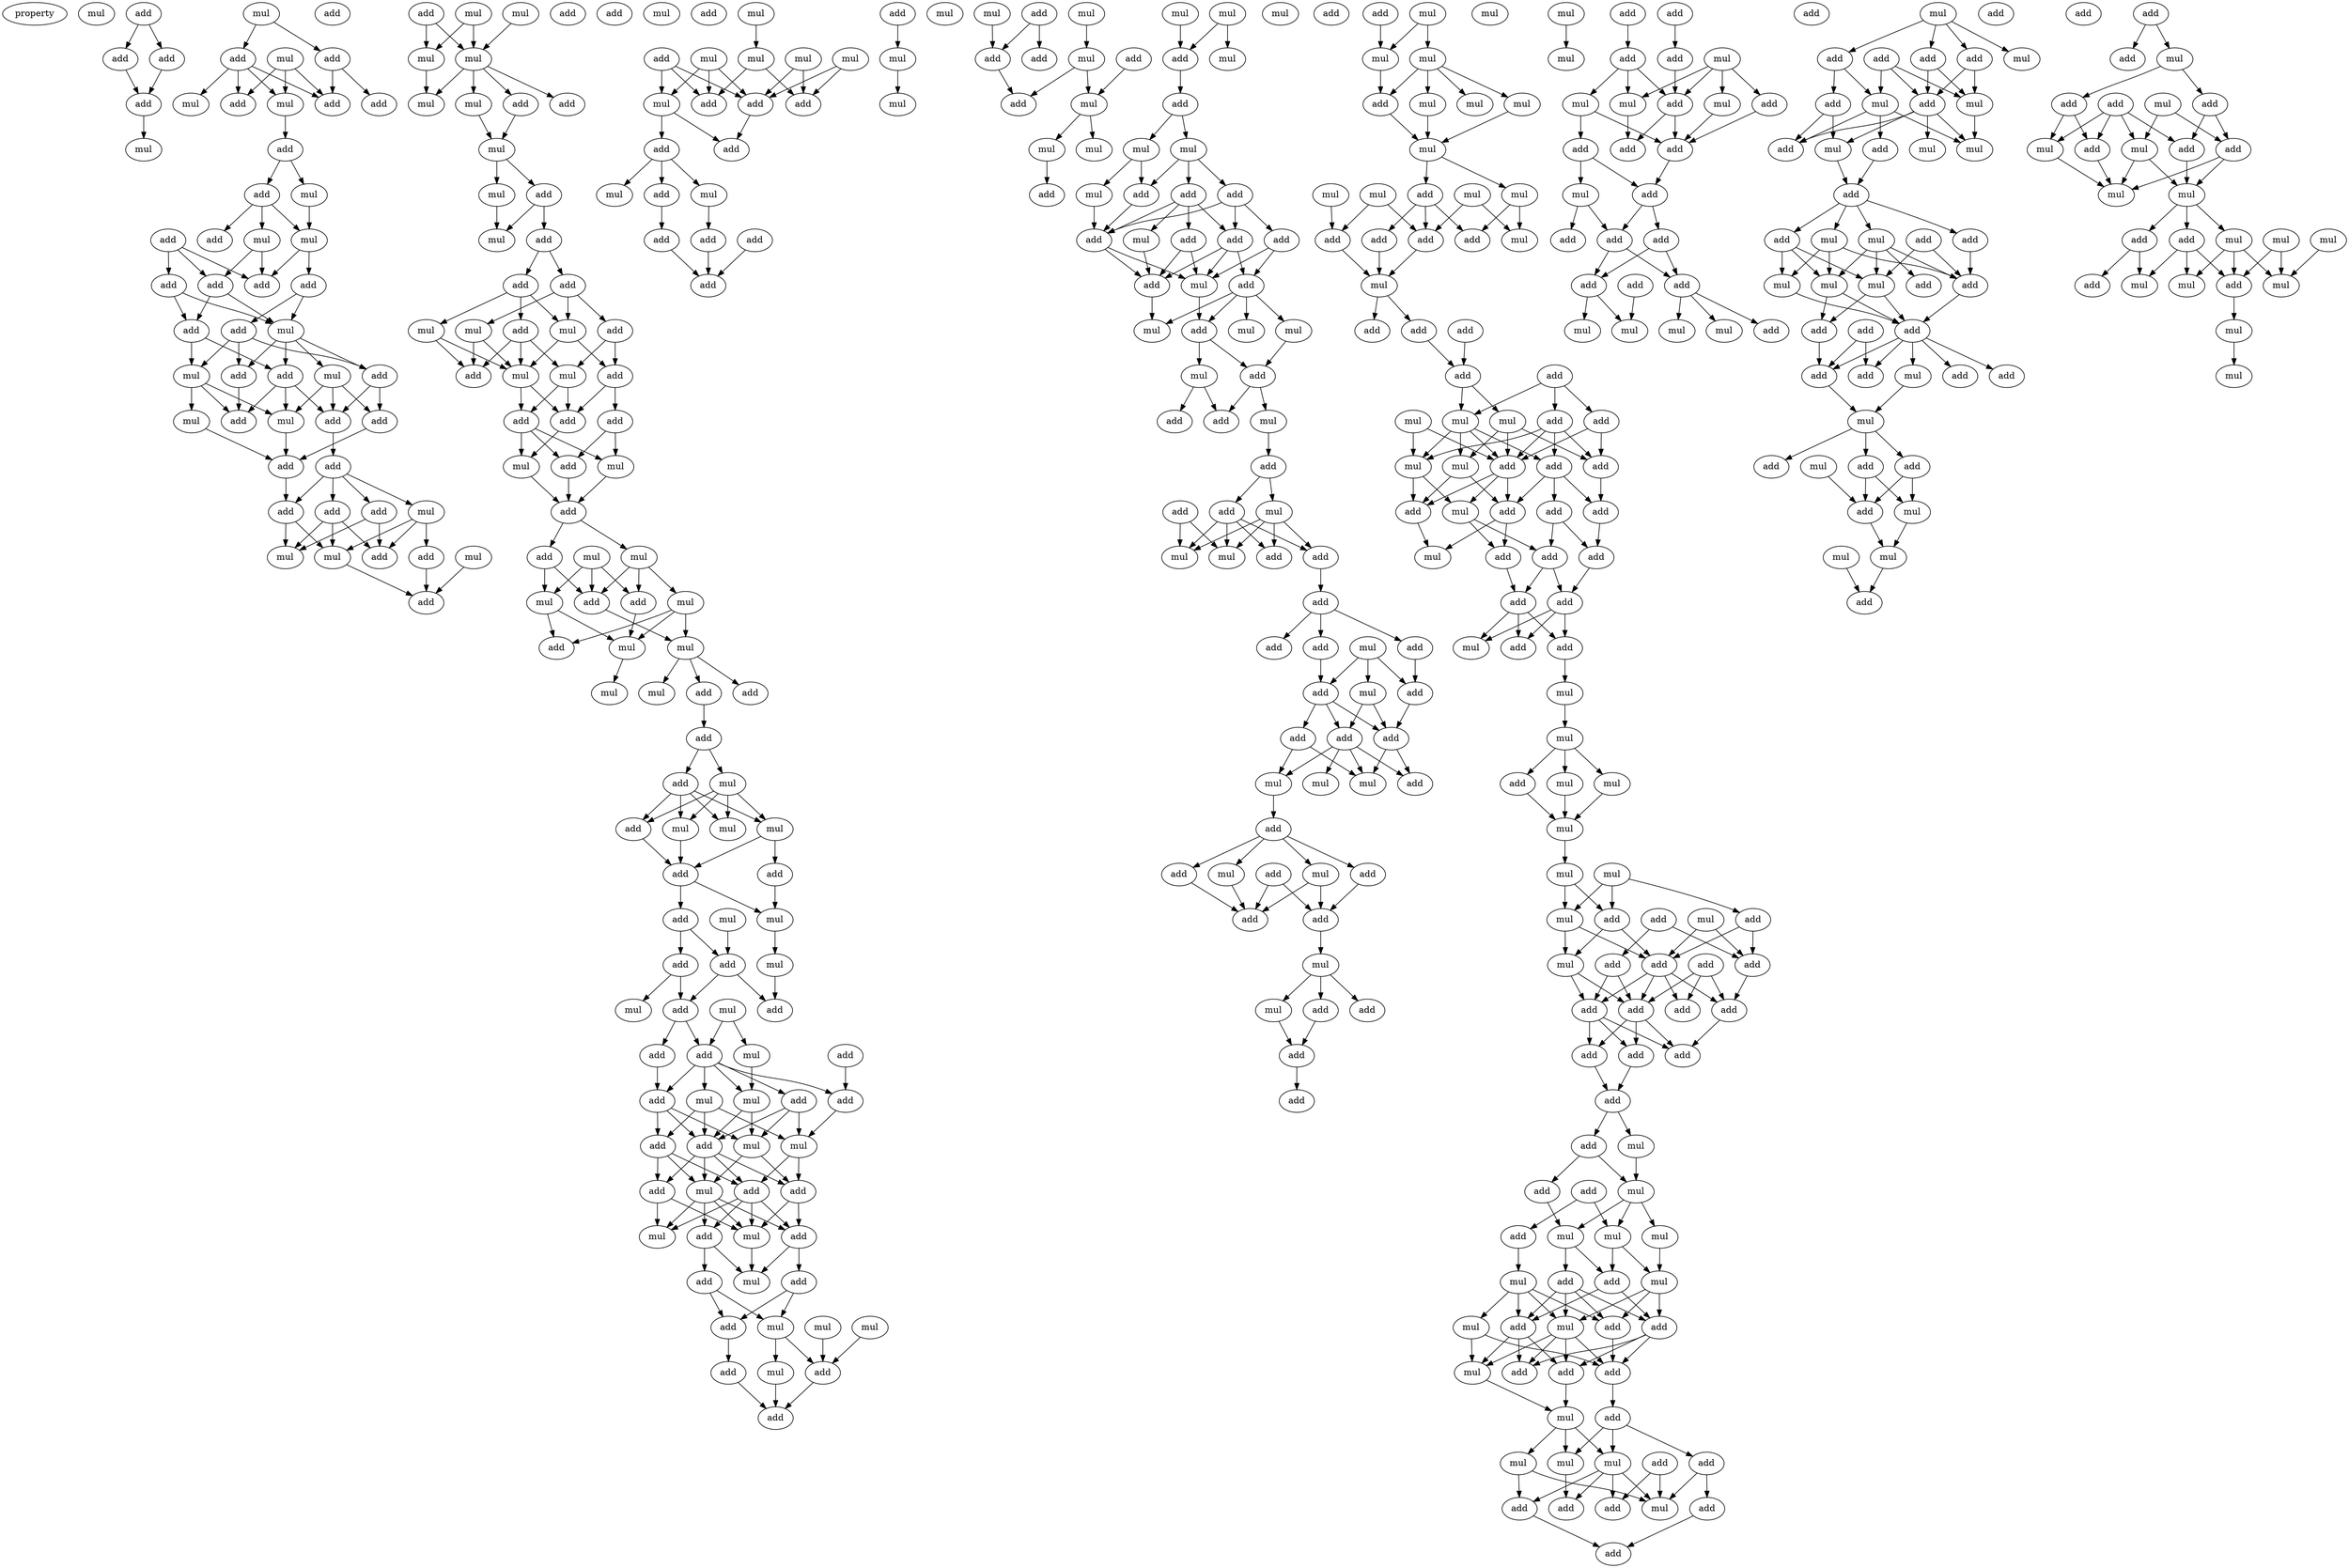digraph {
    node [fontcolor=black]
    property [mul=2,lf=1.7]
    0 [ label = mul ];
    1 [ label = add ];
    2 [ label = add ];
    3 [ label = add ];
    4 [ label = add ];
    5 [ label = mul ];
    6 [ label = mul ];
    7 [ label = add ];
    8 [ label = mul ];
    9 [ label = add ];
    10 [ label = add ];
    11 [ label = add ];
    12 [ label = mul ];
    13 [ label = add ];
    14 [ label = mul ];
    15 [ label = add ];
    16 [ label = add ];
    17 [ label = mul ];
    18 [ label = mul ];
    19 [ label = add ];
    20 [ label = add ];
    21 [ label = mul ];
    22 [ label = add ];
    23 [ label = add ];
    24 [ label = add ];
    25 [ label = add ];
    26 [ label = mul ];
    27 [ label = add ];
    28 [ label = add ];
    29 [ label = add ];
    30 [ label = add ];
    31 [ label = mul ];
    32 [ label = add ];
    33 [ label = mul ];
    34 [ label = mul ];
    35 [ label = add ];
    36 [ label = add ];
    37 [ label = add ];
    38 [ label = mul ];
    39 [ label = add ];
    40 [ label = add ];
    41 [ label = add ];
    42 [ label = add ];
    43 [ label = mul ];
    44 [ label = add ];
    45 [ label = add ];
    46 [ label = mul ];
    47 [ label = mul ];
    48 [ label = add ];
    49 [ label = mul ];
    50 [ label = add ];
    51 [ label = add ];
    52 [ label = mul ];
    53 [ label = mul ];
    54 [ label = add ];
    55 [ label = add ];
    56 [ label = mul ];
    57 [ label = mul ];
    58 [ label = mul ];
    59 [ label = mul ];
    60 [ label = add ];
    61 [ label = add ];
    62 [ label = add ];
    63 [ label = mul ];
    64 [ label = add ];
    65 [ label = mul ];
    66 [ label = mul ];
    67 [ label = mul ];
    68 [ label = add ];
    69 [ label = add ];
    70 [ label = add ];
    71 [ label = mul ];
    72 [ label = add ];
    73 [ label = add ];
    74 [ label = mul ];
    75 [ label = mul ];
    76 [ label = add ];
    77 [ label = add ];
    78 [ label = mul ];
    79 [ label = mul ];
    80 [ label = add ];
    81 [ label = add ];
    82 [ label = add ];
    83 [ label = mul ];
    84 [ label = add ];
    85 [ label = mul ];
    86 [ label = add ];
    87 [ label = mul ];
    88 [ label = add ];
    89 [ label = mul ];
    90 [ label = add ];
    91 [ label = mul ];
    92 [ label = add ];
    93 [ label = mul ];
    94 [ label = mul ];
    95 [ label = add ];
    96 [ label = mul ];
    97 [ label = mul ];
    98 [ label = add ];
    99 [ label = mul ];
    100 [ label = add ];
    101 [ label = add ];
    102 [ label = mul ];
    103 [ label = add ];
    104 [ label = add ];
    105 [ label = mul ];
    106 [ label = mul ];
    107 [ label = mul ];
    108 [ label = add ];
    109 [ label = add ];
    110 [ label = add ];
    111 [ label = mul ];
    112 [ label = mul ];
    113 [ label = add ];
    114 [ label = add ];
    115 [ label = mul ];
    116 [ label = mul ];
    117 [ label = add ];
    118 [ label = add ];
    119 [ label = mul ];
    120 [ label = add ];
    121 [ label = mul ];
    122 [ label = add ];
    123 [ label = add ];
    124 [ label = add ];
    125 [ label = mul ];
    126 [ label = mul ];
    127 [ label = add ];
    128 [ label = add ];
    129 [ label = add ];
    130 [ label = mul ];
    131 [ label = mul ];
    132 [ label = add ];
    133 [ label = add ];
    134 [ label = mul ];
    135 [ label = add ];
    136 [ label = add ];
    137 [ label = add ];
    138 [ label = mul ];
    139 [ label = mul ];
    140 [ label = add ];
    141 [ label = add ];
    142 [ label = mul ];
    143 [ label = add ];
    144 [ label = add ];
    145 [ label = add ];
    146 [ label = mul ];
    147 [ label = mul ];
    148 [ label = mul ];
    149 [ label = mul ];
    150 [ label = add ];
    151 [ label = add ];
    152 [ label = add ];
    153 [ label = mul ];
    154 [ label = mul ];
    155 [ label = mul ];
    156 [ label = add ];
    157 [ label = mul ];
    158 [ label = mul ];
    159 [ label = add ];
    160 [ label = add ];
    161 [ label = mul ];
    162 [ label = add ];
    163 [ label = add ];
    164 [ label = add ];
    165 [ label = mul ];
    166 [ label = mul ];
    167 [ label = add ];
    168 [ label = add ];
    169 [ label = add ];
    170 [ label = add ];
    171 [ label = add ];
    172 [ label = add ];
    173 [ label = mul ];
    174 [ label = mul ];
    175 [ label = mul ];
    176 [ label = mul ];
    177 [ label = mul ];
    178 [ label = add ];
    179 [ label = add ];
    180 [ label = add ];
    181 [ label = add ];
    182 [ label = mul ];
    183 [ label = add ];
    184 [ label = mul ];
    185 [ label = mul ];
    186 [ label = mul ];
    187 [ label = add ];
    188 [ label = mul ];
    189 [ label = mul ];
    190 [ label = add ];
    191 [ label = mul ];
    192 [ label = add ];
    193 [ label = mul ];
    194 [ label = mul ];
    195 [ label = add ];
    196 [ label = add ];
    197 [ label = mul ];
    198 [ label = add ];
    199 [ label = add ];
    200 [ label = mul ];
    201 [ label = add ];
    202 [ label = add ];
    203 [ label = add ];
    204 [ label = add ];
    205 [ label = add ];
    206 [ label = mul ];
    207 [ label = mul ];
    208 [ label = mul ];
    209 [ label = mul ];
    210 [ label = add ];
    211 [ label = mul ];
    212 [ label = add ];
    213 [ label = mul ];
    214 [ label = add ];
    215 [ label = add ];
    216 [ label = add ];
    217 [ label = add ];
    218 [ label = add ];
    219 [ label = mul ];
    220 [ label = mul ];
    221 [ label = mul ];
    222 [ label = add ];
    223 [ label = add ];
    224 [ label = add ];
    225 [ label = add ];
    226 [ label = mul ];
    227 [ label = add ];
    228 [ label = add ];
    229 [ label = mul ];
    230 [ label = add ];
    231 [ label = mul ];
    232 [ label = add ];
    233 [ label = add ];
    234 [ label = add ];
    235 [ label = add ];
    236 [ label = add ];
    237 [ label = mul ];
    238 [ label = mul ];
    239 [ label = add ];
    240 [ label = mul ];
    241 [ label = add ];
    242 [ label = mul ];
    243 [ label = add ];
    244 [ label = add ];
    245 [ label = add ];
    246 [ label = mul ];
    247 [ label = add ];
    248 [ label = add ];
    249 [ label = mul ];
    250 [ label = add ];
    251 [ label = mul ];
    252 [ label = add ];
    253 [ label = add ];
    254 [ label = add ];
    255 [ label = mul ];
    256 [ label = add ];
    257 [ label = mul ];
    258 [ label = mul ];
    259 [ label = mul ];
    260 [ label = mul ];
    261 [ label = add ];
    262 [ label = mul ];
    263 [ label = mul ];
    264 [ label = add ];
    265 [ label = mul ];
    266 [ label = mul ];
    267 [ label = mul ];
    268 [ label = mul ];
    269 [ label = add ];
    270 [ label = add ];
    271 [ label = add ];
    272 [ label = add ];
    273 [ label = mul ];
    274 [ label = mul ];
    275 [ label = add ];
    276 [ label = add ];
    277 [ label = mul ];
    278 [ label = add ];
    279 [ label = add ];
    280 [ label = add ];
    281 [ label = mul ];
    282 [ label = mul ];
    283 [ label = add ];
    284 [ label = mul ];
    285 [ label = add ];
    286 [ label = mul ];
    287 [ label = add ];
    288 [ label = add ];
    289 [ label = add ];
    290 [ label = mul ];
    291 [ label = add ];
    292 [ label = add ];
    293 [ label = mul ];
    294 [ label = add ];
    295 [ label = add ];
    296 [ label = add ];
    297 [ label = add ];
    298 [ label = mul ];
    299 [ label = add ];
    300 [ label = add ];
    301 [ label = add ];
    302 [ label = mul ];
    303 [ label = add ];
    304 [ label = add ];
    305 [ label = mul ];
    306 [ label = mul ];
    307 [ label = mul ];
    308 [ label = add ];
    309 [ label = mul ];
    310 [ label = mul ];
    311 [ label = mul ];
    312 [ label = mul ];
    313 [ label = mul ];
    314 [ label = mul ];
    315 [ label = mul ];
    316 [ label = add ];
    317 [ label = add ];
    318 [ label = add ];
    319 [ label = mul ];
    320 [ label = add ];
    321 [ label = mul ];
    322 [ label = add ];
    323 [ label = add ];
    324 [ label = add ];
    325 [ label = add ];
    326 [ label = add ];
    327 [ label = add ];
    328 [ label = add ];
    329 [ label = add ];
    330 [ label = add ];
    331 [ label = add ];
    332 [ label = add ];
    333 [ label = mul ];
    334 [ label = add ];
    335 [ label = add ];
    336 [ label = add ];
    337 [ label = mul ];
    338 [ label = mul ];
    339 [ label = mul ];
    340 [ label = add ];
    341 [ label = mul ];
    342 [ label = add ];
    343 [ label = mul ];
    344 [ label = mul ];
    345 [ label = add ];
    346 [ label = mul ];
    347 [ label = add ];
    348 [ label = add ];
    349 [ label = add ];
    350 [ label = mul ];
    351 [ label = add ];
    352 [ label = add ];
    353 [ label = add ];
    354 [ label = mul ];
    355 [ label = mul ];
    356 [ label = add ];
    357 [ label = add ];
    358 [ label = mul ];
    359 [ label = mul ];
    360 [ label = mul ];
    361 [ label = add ];
    362 [ label = add ];
    363 [ label = add ];
    364 [ label = mul ];
    365 [ label = add ];
    366 [ label = add ];
    367 [ label = add ];
    368 [ label = add ];
    369 [ label = add ];
    370 [ label = add ];
    371 [ label = add ];
    372 [ label = mul ];
    373 [ label = add ];
    374 [ label = add ];
    375 [ label = mul ];
    376 [ label = mul ];
    377 [ label = mul ];
    378 [ label = add ];
    379 [ label = add ];
    380 [ label = add ];
    381 [ label = add ];
    382 [ label = add ];
    383 [ label = mul ];
    384 [ label = add ];
    385 [ label = add ];
    386 [ label = add ];
    387 [ label = add ];
    388 [ label = add ];
    389 [ label = add ];
    390 [ label = add ];
    391 [ label = mul ];
    392 [ label = mul ];
    393 [ label = mul ];
    394 [ label = mul ];
    395 [ label = mul ];
    396 [ label = add ];
    397 [ label = add ];
    398 [ label = add ];
    399 [ label = add ];
    400 [ label = mul ];
    401 [ label = mul ];
    402 [ label = add ];
    403 [ label = add ];
    404 [ label = mul ];
    405 [ label = add ];
    406 [ label = mul ];
    407 [ label = mul ];
    408 [ label = add ];
    409 [ label = mul ];
    410 [ label = add ];
    411 [ label = add ];
    412 [ label = add ];
    413 [ label = mul ];
    414 [ label = add ];
    415 [ label = mul ];
    416 [ label = add ];
    417 [ label = mul ];
    418 [ label = mul ];
    419 [ label = mul ];
    420 [ label = add ];
    421 [ label = add ];
    422 [ label = add ];
    423 [ label = add ];
    424 [ label = add ];
    425 [ label = add ];
    426 [ label = add ];
    427 [ label = add ];
    428 [ label = mul ];
    429 [ label = mul ];
    430 [ label = mul ];
    431 [ label = add ];
    432 [ label = add ];
    433 [ label = add ];
    434 [ label = add ];
    435 [ label = mul ];
    436 [ label = mul ];
    437 [ label = mul ];
    438 [ label = add ];
    439 [ label = add ];
    440 [ label = add ];
    441 [ label = add ];
    442 [ label = add ];
    443 [ label = mul ];
    444 [ label = mul ];
    445 [ label = add ];
    446 [ label = add ];
    447 [ label = add ];
    448 [ label = add ];
    449 [ label = mul ];
    450 [ label = mul ];
    451 [ label = add ];
    452 [ label = add ];
    453 [ label = mul ];
    454 [ label = mul ];
    455 [ label = mul ];
    456 [ label = add ];
    457 [ label = mul ];
    458 [ label = add ];
    459 [ label = mul ];
    460 [ label = add ];
    461 [ label = mul ];
    462 [ label = mul ];
    463 [ label = mul ];
    464 [ label = add ];
    465 [ label = mul ];
    466 [ label = mul ];
    1 -> 2 [ name = 0 ];
    1 -> 3 [ name = 1 ];
    2 -> 4 [ name = 2 ];
    3 -> 4 [ name = 3 ];
    4 -> 6 [ name = 4 ];
    5 -> 7 [ name = 5 ];
    5 -> 9 [ name = 6 ];
    7 -> 11 [ name = 7 ];
    7 -> 12 [ name = 8 ];
    7 -> 13 [ name = 9 ];
    7 -> 14 [ name = 10 ];
    8 -> 11 [ name = 11 ];
    8 -> 13 [ name = 12 ];
    8 -> 14 [ name = 13 ];
    9 -> 10 [ name = 14 ];
    9 -> 13 [ name = 15 ];
    14 -> 15 [ name = 16 ];
    15 -> 16 [ name = 17 ];
    15 -> 17 [ name = 18 ];
    16 -> 18 [ name = 19 ];
    16 -> 19 [ name = 20 ];
    16 -> 21 [ name = 21 ];
    17 -> 18 [ name = 22 ];
    18 -> 22 [ name = 23 ];
    18 -> 25 [ name = 24 ];
    20 -> 22 [ name = 25 ];
    20 -> 23 [ name = 26 ];
    20 -> 24 [ name = 27 ];
    21 -> 22 [ name = 28 ];
    21 -> 24 [ name = 29 ];
    23 -> 26 [ name = 30 ];
    23 -> 27 [ name = 31 ];
    24 -> 26 [ name = 32 ];
    24 -> 27 [ name = 33 ];
    25 -> 26 [ name = 34 ];
    25 -> 28 [ name = 35 ];
    26 -> 29 [ name = 36 ];
    26 -> 30 [ name = 37 ];
    26 -> 31 [ name = 38 ];
    26 -> 32 [ name = 39 ];
    27 -> 29 [ name = 40 ];
    27 -> 33 [ name = 41 ];
    28 -> 30 [ name = 42 ];
    28 -> 32 [ name = 43 ];
    28 -> 33 [ name = 44 ];
    29 -> 34 [ name = 45 ];
    29 -> 35 [ name = 46 ];
    29 -> 36 [ name = 47 ];
    30 -> 35 [ name = 48 ];
    31 -> 34 [ name = 49 ];
    31 -> 36 [ name = 50 ];
    31 -> 37 [ name = 51 ];
    32 -> 36 [ name = 52 ];
    32 -> 37 [ name = 53 ];
    33 -> 34 [ name = 54 ];
    33 -> 35 [ name = 55 ];
    33 -> 38 [ name = 56 ];
    34 -> 39 [ name = 57 ];
    36 -> 40 [ name = 58 ];
    37 -> 39 [ name = 59 ];
    38 -> 39 [ name = 60 ];
    39 -> 41 [ name = 61 ];
    40 -> 41 [ name = 62 ];
    40 -> 42 [ name = 63 ];
    40 -> 43 [ name = 64 ];
    40 -> 44 [ name = 65 ];
    41 -> 47 [ name = 66 ];
    41 -> 49 [ name = 67 ];
    42 -> 45 [ name = 68 ];
    42 -> 49 [ name = 69 ];
    43 -> 45 [ name = 70 ];
    43 -> 47 [ name = 71 ];
    43 -> 48 [ name = 72 ];
    44 -> 45 [ name = 73 ];
    44 -> 47 [ name = 74 ];
    44 -> 49 [ name = 75 ];
    46 -> 50 [ name = 76 ];
    47 -> 50 [ name = 77 ];
    48 -> 50 [ name = 78 ];
    52 -> 56 [ name = 79 ];
    52 -> 57 [ name = 80 ];
    53 -> 57 [ name = 81 ];
    55 -> 56 [ name = 82 ];
    55 -> 57 [ name = 83 ];
    56 -> 59 [ name = 84 ];
    57 -> 58 [ name = 85 ];
    57 -> 59 [ name = 86 ];
    57 -> 61 [ name = 87 ];
    57 -> 62 [ name = 88 ];
    58 -> 63 [ name = 89 ];
    62 -> 63 [ name = 90 ];
    63 -> 64 [ name = 91 ];
    63 -> 65 [ name = 92 ];
    64 -> 67 [ name = 93 ];
    64 -> 68 [ name = 94 ];
    65 -> 67 [ name = 95 ];
    68 -> 69 [ name = 96 ];
    68 -> 70 [ name = 97 ];
    69 -> 71 [ name = 98 ];
    69 -> 72 [ name = 99 ];
    69 -> 74 [ name = 100 ];
    70 -> 71 [ name = 101 ];
    70 -> 73 [ name = 102 ];
    70 -> 75 [ name = 103 ];
    71 -> 77 [ name = 104 ];
    71 -> 78 [ name = 105 ];
    72 -> 77 [ name = 106 ];
    72 -> 79 [ name = 107 ];
    73 -> 76 [ name = 108 ];
    73 -> 78 [ name = 109 ];
    73 -> 79 [ name = 110 ];
    74 -> 76 [ name = 111 ];
    74 -> 78 [ name = 112 ];
    75 -> 76 [ name = 113 ];
    75 -> 78 [ name = 114 ];
    77 -> 81 [ name = 115 ];
    77 -> 82 [ name = 116 ];
    78 -> 80 [ name = 117 ];
    78 -> 81 [ name = 118 ];
    79 -> 80 [ name = 119 ];
    79 -> 81 [ name = 120 ];
    80 -> 83 [ name = 121 ];
    80 -> 84 [ name = 122 ];
    80 -> 85 [ name = 123 ];
    81 -> 83 [ name = 124 ];
    82 -> 84 [ name = 125 ];
    82 -> 85 [ name = 126 ];
    83 -> 86 [ name = 127 ];
    84 -> 86 [ name = 128 ];
    85 -> 86 [ name = 129 ];
    86 -> 88 [ name = 130 ];
    86 -> 89 [ name = 131 ];
    87 -> 90 [ name = 132 ];
    87 -> 92 [ name = 133 ];
    87 -> 93 [ name = 134 ];
    88 -> 90 [ name = 135 ];
    88 -> 93 [ name = 136 ];
    89 -> 90 [ name = 137 ];
    89 -> 91 [ name = 138 ];
    89 -> 92 [ name = 139 ];
    90 -> 94 [ name = 140 ];
    91 -> 94 [ name = 141 ];
    91 -> 95 [ name = 142 ];
    91 -> 96 [ name = 143 ];
    92 -> 96 [ name = 144 ];
    93 -> 95 [ name = 145 ];
    93 -> 96 [ name = 146 ];
    94 -> 97 [ name = 147 ];
    94 -> 98 [ name = 148 ];
    94 -> 100 [ name = 149 ];
    96 -> 99 [ name = 150 ];
    98 -> 101 [ name = 151 ];
    101 -> 102 [ name = 152 ];
    101 -> 103 [ name = 153 ];
    102 -> 104 [ name = 154 ];
    102 -> 105 [ name = 155 ];
    102 -> 106 [ name = 156 ];
    102 -> 107 [ name = 157 ];
    103 -> 104 [ name = 158 ];
    103 -> 105 [ name = 159 ];
    103 -> 106 [ name = 160 ];
    103 -> 107 [ name = 161 ];
    104 -> 109 [ name = 162 ];
    105 -> 109 [ name = 163 ];
    107 -> 108 [ name = 164 ];
    107 -> 109 [ name = 165 ];
    108 -> 112 [ name = 166 ];
    109 -> 110 [ name = 167 ];
    109 -> 112 [ name = 168 ];
    110 -> 113 [ name = 169 ];
    110 -> 114 [ name = 170 ];
    111 -> 113 [ name = 171 ];
    112 -> 115 [ name = 172 ];
    113 -> 117 [ name = 173 ];
    113 -> 118 [ name = 174 ];
    114 -> 116 [ name = 175 ];
    114 -> 117 [ name = 176 ];
    115 -> 118 [ name = 177 ];
    117 -> 122 [ name = 178 ];
    117 -> 123 [ name = 179 ];
    119 -> 121 [ name = 180 ];
    119 -> 122 [ name = 181 ];
    120 -> 128 [ name = 182 ];
    121 -> 126 [ name = 183 ];
    122 -> 124 [ name = 184 ];
    122 -> 125 [ name = 185 ];
    122 -> 126 [ name = 186 ];
    122 -> 127 [ name = 187 ];
    122 -> 128 [ name = 188 ];
    123 -> 124 [ name = 189 ];
    124 -> 129 [ name = 190 ];
    124 -> 130 [ name = 191 ];
    124 -> 132 [ name = 192 ];
    125 -> 129 [ name = 193 ];
    125 -> 131 [ name = 194 ];
    125 -> 132 [ name = 195 ];
    126 -> 129 [ name = 196 ];
    126 -> 130 [ name = 197 ];
    127 -> 129 [ name = 198 ];
    127 -> 130 [ name = 199 ];
    127 -> 131 [ name = 200 ];
    128 -> 131 [ name = 201 ];
    129 -> 133 [ name = 202 ];
    129 -> 134 [ name = 203 ];
    129 -> 135 [ name = 204 ];
    129 -> 136 [ name = 205 ];
    130 -> 134 [ name = 206 ];
    130 -> 136 [ name = 207 ];
    131 -> 133 [ name = 208 ];
    131 -> 136 [ name = 209 ];
    132 -> 133 [ name = 210 ];
    132 -> 134 [ name = 211 ];
    132 -> 135 [ name = 212 ];
    133 -> 137 [ name = 213 ];
    133 -> 138 [ name = 214 ];
    133 -> 139 [ name = 215 ];
    133 -> 140 [ name = 216 ];
    134 -> 137 [ name = 217 ];
    134 -> 138 [ name = 218 ];
    134 -> 139 [ name = 219 ];
    134 -> 140 [ name = 220 ];
    135 -> 138 [ name = 221 ];
    135 -> 139 [ name = 222 ];
    136 -> 137 [ name = 223 ];
    136 -> 139 [ name = 224 ];
    137 -> 141 [ name = 225 ];
    137 -> 142 [ name = 226 ];
    139 -> 142 [ name = 227 ];
    140 -> 142 [ name = 228 ];
    140 -> 143 [ name = 229 ];
    141 -> 144 [ name = 230 ];
    141 -> 147 [ name = 231 ];
    143 -> 144 [ name = 232 ];
    143 -> 147 [ name = 233 ];
    144 -> 150 [ name = 234 ];
    146 -> 151 [ name = 235 ];
    147 -> 149 [ name = 236 ];
    147 -> 151 [ name = 237 ];
    148 -> 151 [ name = 238 ];
    149 -> 152 [ name = 239 ];
    150 -> 152 [ name = 240 ];
    151 -> 152 [ name = 241 ];
    153 -> 157 [ name = 242 ];
    154 -> 159 [ name = 243 ];
    154 -> 162 [ name = 244 ];
    155 -> 159 [ name = 245 ];
    155 -> 160 [ name = 246 ];
    155 -> 161 [ name = 247 ];
    156 -> 159 [ name = 248 ];
    156 -> 160 [ name = 249 ];
    156 -> 161 [ name = 250 ];
    157 -> 160 [ name = 251 ];
    157 -> 162 [ name = 252 ];
    158 -> 159 [ name = 253 ];
    158 -> 162 [ name = 254 ];
    159 -> 163 [ name = 255 ];
    161 -> 163 [ name = 256 ];
    161 -> 164 [ name = 257 ];
    164 -> 165 [ name = 258 ];
    164 -> 166 [ name = 259 ];
    164 -> 167 [ name = 260 ];
    166 -> 169 [ name = 261 ];
    167 -> 168 [ name = 262 ];
    168 -> 171 [ name = 263 ];
    169 -> 171 [ name = 264 ];
    170 -> 171 [ name = 265 ];
    172 -> 173 [ name = 266 ];
    173 -> 175 [ name = 267 ];
    176 -> 180 [ name = 268 ];
    177 -> 182 [ name = 269 ];
    178 -> 180 [ name = 270 ];
    178 -> 181 [ name = 271 ];
    179 -> 184 [ name = 272 ];
    180 -> 183 [ name = 273 ];
    182 -> 183 [ name = 274 ];
    182 -> 184 [ name = 275 ];
    184 -> 185 [ name = 276 ];
    184 -> 186 [ name = 277 ];
    185 -> 187 [ name = 278 ];
    188 -> 190 [ name = 279 ];
    188 -> 191 [ name = 280 ];
    189 -> 190 [ name = 281 ];
    190 -> 192 [ name = 282 ];
    192 -> 193 [ name = 283 ];
    192 -> 194 [ name = 284 ];
    193 -> 195 [ name = 285 ];
    193 -> 196 [ name = 286 ];
    193 -> 198 [ name = 287 ];
    194 -> 195 [ name = 288 ];
    194 -> 197 [ name = 289 ];
    195 -> 201 [ name = 290 ];
    196 -> 199 [ name = 291 ];
    196 -> 200 [ name = 292 ];
    196 -> 201 [ name = 293 ];
    196 -> 202 [ name = 294 ];
    197 -> 201 [ name = 295 ];
    198 -> 201 [ name = 296 ];
    198 -> 202 [ name = 297 ];
    198 -> 203 [ name = 298 ];
    199 -> 204 [ name = 299 ];
    199 -> 206 [ name = 300 ];
    200 -> 204 [ name = 301 ];
    201 -> 204 [ name = 302 ];
    201 -> 206 [ name = 303 ];
    202 -> 204 [ name = 304 ];
    202 -> 205 [ name = 305 ];
    202 -> 206 [ name = 306 ];
    203 -> 205 [ name = 307 ];
    203 -> 206 [ name = 308 ];
    204 -> 207 [ name = 309 ];
    205 -> 207 [ name = 310 ];
    205 -> 208 [ name = 311 ];
    205 -> 209 [ name = 312 ];
    205 -> 210 [ name = 313 ];
    206 -> 210 [ name = 314 ];
    209 -> 212 [ name = 315 ];
    210 -> 211 [ name = 316 ];
    210 -> 212 [ name = 317 ];
    211 -> 214 [ name = 318 ];
    211 -> 215 [ name = 319 ];
    212 -> 213 [ name = 320 ];
    212 -> 215 [ name = 321 ];
    213 -> 216 [ name = 322 ];
    216 -> 218 [ name = 323 ];
    216 -> 219 [ name = 324 ];
    217 -> 220 [ name = 325 ];
    217 -> 221 [ name = 326 ];
    218 -> 220 [ name = 327 ];
    218 -> 221 [ name = 328 ];
    218 -> 222 [ name = 329 ];
    218 -> 223 [ name = 330 ];
    219 -> 220 [ name = 331 ];
    219 -> 221 [ name = 332 ];
    219 -> 222 [ name = 333 ];
    219 -> 223 [ name = 334 ];
    223 -> 224 [ name = 335 ];
    224 -> 225 [ name = 336 ];
    224 -> 227 [ name = 337 ];
    224 -> 228 [ name = 338 ];
    226 -> 230 [ name = 339 ];
    226 -> 231 [ name = 340 ];
    226 -> 232 [ name = 341 ];
    227 -> 232 [ name = 342 ];
    228 -> 230 [ name = 343 ];
    230 -> 233 [ name = 344 ];
    230 -> 235 [ name = 345 ];
    230 -> 236 [ name = 346 ];
    231 -> 233 [ name = 347 ];
    231 -> 235 [ name = 348 ];
    232 -> 233 [ name = 349 ];
    233 -> 239 [ name = 350 ];
    233 -> 240 [ name = 351 ];
    235 -> 237 [ name = 352 ];
    235 -> 238 [ name = 353 ];
    235 -> 239 [ name = 354 ];
    235 -> 240 [ name = 355 ];
    236 -> 237 [ name = 356 ];
    236 -> 240 [ name = 357 ];
    237 -> 241 [ name = 358 ];
    241 -> 242 [ name = 359 ];
    241 -> 243 [ name = 360 ];
    241 -> 244 [ name = 361 ];
    241 -> 246 [ name = 362 ];
    242 -> 247 [ name = 363 ];
    242 -> 248 [ name = 364 ];
    243 -> 247 [ name = 365 ];
    244 -> 248 [ name = 366 ];
    245 -> 247 [ name = 367 ];
    245 -> 248 [ name = 368 ];
    246 -> 247 [ name = 369 ];
    248 -> 249 [ name = 370 ];
    249 -> 250 [ name = 371 ];
    249 -> 251 [ name = 372 ];
    249 -> 252 [ name = 373 ];
    250 -> 253 [ name = 374 ];
    251 -> 253 [ name = 375 ];
    253 -> 254 [ name = 376 ];
    255 -> 257 [ name = 377 ];
    255 -> 258 [ name = 378 ];
    256 -> 258 [ name = 379 ];
    257 -> 259 [ name = 380 ];
    257 -> 260 [ name = 381 ];
    257 -> 261 [ name = 382 ];
    257 -> 262 [ name = 383 ];
    258 -> 261 [ name = 384 ];
    259 -> 263 [ name = 385 ];
    261 -> 263 [ name = 386 ];
    262 -> 263 [ name = 387 ];
    263 -> 264 [ name = 388 ];
    263 -> 265 [ name = 389 ];
    264 -> 269 [ name = 390 ];
    264 -> 270 [ name = 391 ];
    264 -> 272 [ name = 392 ];
    265 -> 272 [ name = 393 ];
    265 -> 273 [ name = 394 ];
    266 -> 270 [ name = 395 ];
    266 -> 273 [ name = 396 ];
    267 -> 271 [ name = 397 ];
    268 -> 270 [ name = 398 ];
    268 -> 271 [ name = 399 ];
    269 -> 274 [ name = 400 ];
    270 -> 274 [ name = 401 ];
    271 -> 274 [ name = 402 ];
    274 -> 275 [ name = 403 ];
    274 -> 276 [ name = 404 ];
    276 -> 280 [ name = 405 ];
    278 -> 280 [ name = 406 ];
    279 -> 282 [ name = 407 ];
    279 -> 283 [ name = 408 ];
    279 -> 285 [ name = 409 ];
    280 -> 282 [ name = 410 ];
    280 -> 284 [ name = 411 ];
    281 -> 288 [ name = 412 ];
    281 -> 290 [ name = 413 ];
    282 -> 286 [ name = 414 ];
    282 -> 287 [ name = 415 ];
    282 -> 288 [ name = 416 ];
    282 -> 290 [ name = 417 ];
    283 -> 288 [ name = 418 ];
    283 -> 289 [ name = 419 ];
    284 -> 286 [ name = 420 ];
    284 -> 288 [ name = 421 ];
    284 -> 289 [ name = 422 ];
    285 -> 287 [ name = 423 ];
    285 -> 288 [ name = 424 ];
    285 -> 289 [ name = 425 ];
    285 -> 290 [ name = 426 ];
    286 -> 294 [ name = 427 ];
    286 -> 295 [ name = 428 ];
    287 -> 291 [ name = 429 ];
    287 -> 292 [ name = 430 ];
    287 -> 295 [ name = 431 ];
    288 -> 293 [ name = 432 ];
    288 -> 294 [ name = 433 ];
    288 -> 295 [ name = 434 ];
    289 -> 291 [ name = 435 ];
    290 -> 293 [ name = 436 ];
    290 -> 294 [ name = 437 ];
    291 -> 296 [ name = 438 ];
    292 -> 296 [ name = 439 ];
    292 -> 297 [ name = 440 ];
    293 -> 297 [ name = 441 ];
    293 -> 299 [ name = 442 ];
    294 -> 298 [ name = 443 ];
    295 -> 298 [ name = 444 ];
    295 -> 299 [ name = 445 ];
    296 -> 300 [ name = 446 ];
    297 -> 300 [ name = 447 ];
    297 -> 301 [ name = 448 ];
    299 -> 301 [ name = 449 ];
    300 -> 302 [ name = 450 ];
    300 -> 303 [ name = 451 ];
    300 -> 304 [ name = 452 ];
    301 -> 302 [ name = 453 ];
    301 -> 303 [ name = 454 ];
    301 -> 304 [ name = 455 ];
    304 -> 305 [ name = 456 ];
    305 -> 307 [ name = 457 ];
    306 -> 311 [ name = 458 ];
    307 -> 308 [ name = 459 ];
    307 -> 309 [ name = 460 ];
    307 -> 310 [ name = 461 ];
    308 -> 312 [ name = 462 ];
    309 -> 312 [ name = 463 ];
    310 -> 312 [ name = 464 ];
    312 -> 314 [ name = 465 ];
    313 -> 316 [ name = 466 ];
    313 -> 317 [ name = 467 ];
    313 -> 319 [ name = 468 ];
    314 -> 317 [ name = 469 ];
    314 -> 319 [ name = 470 ];
    315 -> 322 [ name = 471 ];
    315 -> 324 [ name = 472 ];
    316 -> 322 [ name = 473 ];
    316 -> 324 [ name = 474 ];
    317 -> 321 [ name = 475 ];
    317 -> 322 [ name = 476 ];
    318 -> 323 [ name = 477 ];
    318 -> 324 [ name = 478 ];
    319 -> 321 [ name = 479 ];
    319 -> 322 [ name = 480 ];
    320 -> 325 [ name = 481 ];
    320 -> 326 [ name = 482 ];
    320 -> 327 [ name = 483 ];
    321 -> 325 [ name = 484 ];
    321 -> 328 [ name = 485 ];
    322 -> 325 [ name = 486 ];
    322 -> 326 [ name = 487 ];
    322 -> 327 [ name = 488 ];
    322 -> 328 [ name = 489 ];
    323 -> 325 [ name = 490 ];
    323 -> 328 [ name = 491 ];
    324 -> 327 [ name = 492 ];
    325 -> 329 [ name = 493 ];
    325 -> 330 [ name = 494 ];
    325 -> 331 [ name = 495 ];
    327 -> 330 [ name = 496 ];
    328 -> 329 [ name = 497 ];
    328 -> 330 [ name = 498 ];
    328 -> 331 [ name = 499 ];
    329 -> 332 [ name = 500 ];
    331 -> 332 [ name = 501 ];
    332 -> 333 [ name = 502 ];
    332 -> 334 [ name = 503 ];
    333 -> 337 [ name = 504 ];
    334 -> 336 [ name = 505 ];
    334 -> 337 [ name = 506 ];
    335 -> 338 [ name = 507 ];
    335 -> 340 [ name = 508 ];
    336 -> 339 [ name = 509 ];
    337 -> 338 [ name = 510 ];
    337 -> 339 [ name = 511 ];
    337 -> 341 [ name = 512 ];
    338 -> 342 [ name = 513 ];
    338 -> 344 [ name = 514 ];
    339 -> 342 [ name = 515 ];
    339 -> 345 [ name = 516 ];
    340 -> 343 [ name = 517 ];
    341 -> 344 [ name = 518 ];
    342 -> 347 [ name = 519 ];
    342 -> 349 [ name = 520 ];
    343 -> 346 [ name = 521 ];
    343 -> 348 [ name = 522 ];
    343 -> 349 [ name = 523 ];
    343 -> 350 [ name = 524 ];
    344 -> 346 [ name = 525 ];
    344 -> 347 [ name = 526 ];
    344 -> 348 [ name = 527 ];
    345 -> 346 [ name = 528 ];
    345 -> 347 [ name = 529 ];
    345 -> 348 [ name = 530 ];
    345 -> 349 [ name = 531 ];
    346 -> 351 [ name = 532 ];
    346 -> 352 [ name = 533 ];
    346 -> 353 [ name = 534 ];
    346 -> 354 [ name = 535 ];
    347 -> 351 [ name = 536 ];
    347 -> 352 [ name = 537 ];
    347 -> 353 [ name = 538 ];
    348 -> 353 [ name = 539 ];
    349 -> 351 [ name = 540 ];
    349 -> 352 [ name = 541 ];
    349 -> 354 [ name = 542 ];
    350 -> 353 [ name = 543 ];
    350 -> 354 [ name = 544 ];
    352 -> 355 [ name = 545 ];
    353 -> 356 [ name = 546 ];
    354 -> 355 [ name = 547 ];
    355 -> 358 [ name = 548 ];
    355 -> 359 [ name = 549 ];
    355 -> 360 [ name = 550 ];
    356 -> 357 [ name = 551 ];
    356 -> 358 [ name = 552 ];
    356 -> 360 [ name = 553 ];
    357 -> 363 [ name = 554 ];
    357 -> 364 [ name = 555 ];
    358 -> 365 [ name = 556 ];
    359 -> 362 [ name = 557 ];
    359 -> 364 [ name = 558 ];
    360 -> 362 [ name = 559 ];
    360 -> 364 [ name = 560 ];
    360 -> 365 [ name = 561 ];
    360 -> 366 [ name = 562 ];
    361 -> 364 [ name = 563 ];
    361 -> 366 [ name = 564 ];
    362 -> 367 [ name = 565 ];
    363 -> 367 [ name = 566 ];
    368 -> 371 [ name = 567 ];
    370 -> 373 [ name = 568 ];
    371 -> 375 [ name = 569 ];
    371 -> 377 [ name = 570 ];
    371 -> 378 [ name = 571 ];
    372 -> 374 [ name = 572 ];
    372 -> 376 [ name = 573 ];
    372 -> 377 [ name = 574 ];
    372 -> 378 [ name = 575 ];
    373 -> 378 [ name = 576 ];
    374 -> 381 [ name = 577 ];
    375 -> 379 [ name = 578 ];
    375 -> 381 [ name = 579 ];
    376 -> 381 [ name = 580 ];
    377 -> 380 [ name = 581 ];
    378 -> 380 [ name = 582 ];
    378 -> 381 [ name = 583 ];
    379 -> 382 [ name = 584 ];
    379 -> 383 [ name = 585 ];
    381 -> 382 [ name = 586 ];
    382 -> 384 [ name = 587 ];
    382 -> 385 [ name = 588 ];
    383 -> 384 [ name = 589 ];
    383 -> 386 [ name = 590 ];
    384 -> 387 [ name = 591 ];
    384 -> 388 [ name = 592 ];
    385 -> 387 [ name = 593 ];
    385 -> 388 [ name = 594 ];
    387 -> 390 [ name = 595 ];
    387 -> 392 [ name = 596 ];
    387 -> 393 [ name = 597 ];
    388 -> 391 [ name = 598 ];
    388 -> 394 [ name = 599 ];
    389 -> 391 [ name = 600 ];
    395 -> 397 [ name = 601 ];
    395 -> 398 [ name = 602 ];
    395 -> 399 [ name = 603 ];
    395 -> 400 [ name = 604 ];
    396 -> 401 [ name = 605 ];
    396 -> 403 [ name = 606 ];
    396 -> 404 [ name = 607 ];
    397 -> 402 [ name = 608 ];
    397 -> 404 [ name = 609 ];
    398 -> 401 [ name = 610 ];
    398 -> 403 [ name = 611 ];
    399 -> 401 [ name = 612 ];
    399 -> 403 [ name = 613 ];
    401 -> 409 [ name = 614 ];
    402 -> 405 [ name = 615 ];
    402 -> 407 [ name = 616 ];
    403 -> 405 [ name = 617 ];
    403 -> 406 [ name = 618 ];
    403 -> 407 [ name = 619 ];
    403 -> 409 [ name = 620 ];
    404 -> 405 [ name = 621 ];
    404 -> 408 [ name = 622 ];
    404 -> 409 [ name = 623 ];
    407 -> 410 [ name = 624 ];
    408 -> 410 [ name = 625 ];
    410 -> 412 [ name = 626 ];
    410 -> 413 [ name = 627 ];
    410 -> 414 [ name = 628 ];
    410 -> 415 [ name = 629 ];
    411 -> 419 [ name = 630 ];
    411 -> 420 [ name = 631 ];
    412 -> 420 [ name = 632 ];
    413 -> 416 [ name = 633 ];
    413 -> 418 [ name = 634 ];
    413 -> 419 [ name = 635 ];
    413 -> 420 [ name = 636 ];
    414 -> 417 [ name = 637 ];
    414 -> 418 [ name = 638 ];
    414 -> 419 [ name = 639 ];
    415 -> 417 [ name = 640 ];
    415 -> 418 [ name = 641 ];
    415 -> 420 [ name = 642 ];
    417 -> 421 [ name = 643 ];
    418 -> 421 [ name = 644 ];
    418 -> 422 [ name = 645 ];
    419 -> 421 [ name = 646 ];
    419 -> 422 [ name = 647 ];
    420 -> 421 [ name = 648 ];
    421 -> 424 [ name = 649 ];
    421 -> 425 [ name = 650 ];
    421 -> 426 [ name = 651 ];
    421 -> 427 [ name = 652 ];
    421 -> 428 [ name = 653 ];
    422 -> 424 [ name = 654 ];
    423 -> 424 [ name = 655 ];
    423 -> 426 [ name = 656 ];
    424 -> 429 [ name = 657 ];
    428 -> 429 [ name = 658 ];
    429 -> 431 [ name = 659 ];
    429 -> 432 [ name = 660 ];
    429 -> 433 [ name = 661 ];
    430 -> 434 [ name = 662 ];
    432 -> 434 [ name = 663 ];
    432 -> 435 [ name = 664 ];
    433 -> 434 [ name = 665 ];
    433 -> 435 [ name = 666 ];
    434 -> 437 [ name = 667 ];
    435 -> 437 [ name = 668 ];
    436 -> 439 [ name = 669 ];
    437 -> 439 [ name = 670 ];
    441 -> 442 [ name = 671 ];
    441 -> 443 [ name = 672 ];
    443 -> 445 [ name = 673 ];
    443 -> 447 [ name = 674 ];
    444 -> 450 [ name = 675 ];
    444 -> 451 [ name = 676 ];
    445 -> 449 [ name = 677 ];
    445 -> 452 [ name = 678 ];
    446 -> 448 [ name = 679 ];
    446 -> 449 [ name = 680 ];
    446 -> 450 [ name = 681 ];
    446 -> 452 [ name = 682 ];
    447 -> 448 [ name = 683 ];
    447 -> 451 [ name = 684 ];
    448 -> 453 [ name = 685 ];
    449 -> 454 [ name = 686 ];
    450 -> 453 [ name = 687 ];
    450 -> 454 [ name = 688 ];
    451 -> 453 [ name = 689 ];
    451 -> 454 [ name = 690 ];
    452 -> 454 [ name = 691 ];
    453 -> 455 [ name = 692 ];
    453 -> 456 [ name = 693 ];
    453 -> 458 [ name = 694 ];
    455 -> 462 [ name = 695 ];
    455 -> 463 [ name = 696 ];
    455 -> 464 [ name = 697 ];
    456 -> 460 [ name = 698 ];
    456 -> 461 [ name = 699 ];
    457 -> 463 [ name = 700 ];
    458 -> 461 [ name = 701 ];
    458 -> 462 [ name = 702 ];
    458 -> 464 [ name = 703 ];
    459 -> 463 [ name = 704 ];
    459 -> 464 [ name = 705 ];
    464 -> 465 [ name = 706 ];
    465 -> 466 [ name = 707 ];
}
